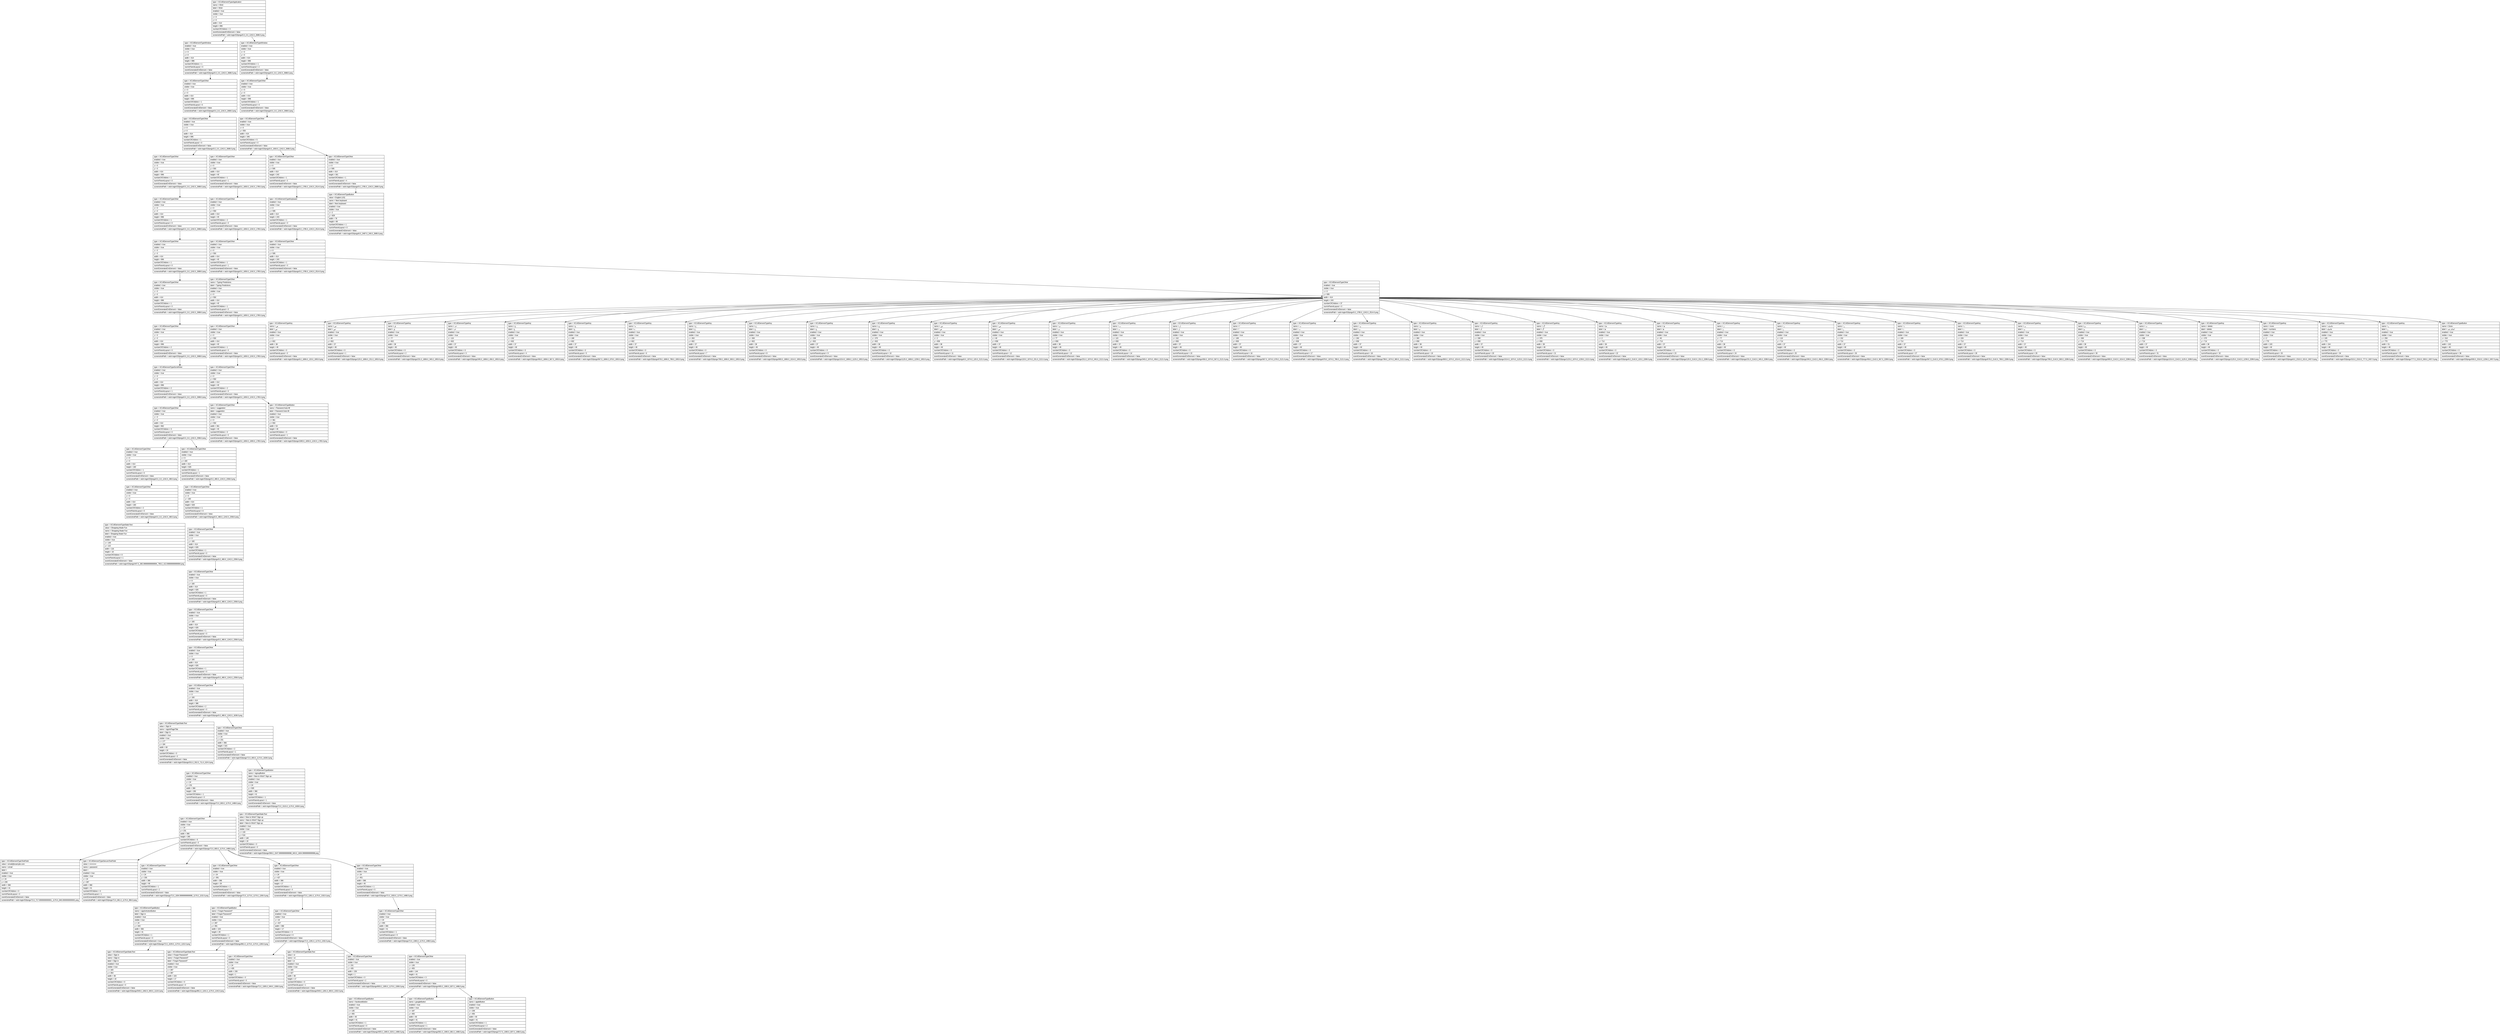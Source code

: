 digraph Layout {

	node [shape=record fontname=Arial];

	0	[label="{type = XCUIElementTypeApplication\l|name = Wish\l|label = Wish\l|enabled = true\l|visible = true\l|x = 0\l|y = 0\l|width = 414\l|height = 896\l|numberOfChildren = 3\l|eventGeneratedOnElement = false \l|screenshotPath = wish-login/S3/pngs/0.0_0.0_1242.0_2688.0.png\l}"]
	1	[label="{type = XCUIElementTypeWindow\l|enabled = true\l|visible = true\l|x = 0\l|y = 0\l|width = 414\l|height = 896\l|numberOfChildren = 1\l|numInParentLayout = 0\l|eventGeneratedOnElement = false \l|screenshotPath = wish-login/S3/pngs/0.0_0.0_1242.0_2688.0.png\l}"]
	2	[label="{type = XCUIElementTypeWindow\l|enabled = true\l|visible = true\l|x = 0\l|y = 0\l|width = 414\l|height = 896\l|numberOfChildren = 1\l|numInParentLayout = 2\l|eventGeneratedOnElement = false \l|screenshotPath = wish-login/S3/pngs/0.0_0.0_1242.0_2688.0.png\l}"]
	3	[label="{type = XCUIElementTypeOther\l|enabled = true\l|visible = true\l|x = 0\l|y = 0\l|width = 414\l|height = 896\l|numberOfChildren = 1\l|numInParentLayout = 0\l|eventGeneratedOnElement = false \l|screenshotPath = wish-login/S3/pngs/0.0_0.0_1242.0_2688.0.png\l}"]
	4	[label="{type = XCUIElementTypeOther\l|enabled = true\l|visible = true\l|x = 0\l|y = 0\l|width = 414\l|height = 896\l|numberOfChildren = 1\l|numInParentLayout = 0\l|eventGeneratedOnElement = false \l|screenshotPath = wish-login/S3/pngs/0.0_0.0_1242.0_2688.0.png\l}"]
	5	[label="{type = XCUIElementTypeOther\l|enabled = true\l|visible = true\l|x = 0\l|y = 0\l|width = 414\l|height = 896\l|numberOfChildren = 1\l|numInParentLayout = 0\l|eventGeneratedOnElement = false \l|screenshotPath = wish-login/S3/pngs/0.0_0.0_1242.0_2688.0.png\l}"]
	6	[label="{type = XCUIElementTypeOther\l|enabled = true\l|visible = true\l|x = 0\l|y = 550\l|width = 414\l|height = 346\l|numberOfChildren = 5\l|numInParentLayout = 0\l|eventGeneratedOnElement = false \l|screenshotPath = wish-login/S3/pngs/0.0_1650.0_1242.0_2688.0.png\l}"]
	7	[label="{type = XCUIElementTypeOther\l|enabled = true\l|visible = true\l|x = 0\l|y = 0\l|width = 414\l|height = 896\l|numberOfChildren = 1\l|numInParentLayout = 0\l|eventGeneratedOnElement = false \l|screenshotPath = wish-login/S3/pngs/0.0_0.0_1242.0_2688.0.png\l}"]
	8	[label="{type = XCUIElementTypeOther\l|enabled = true\l|visible = true\l|x = 0\l|y = 550\l|width = 414\l|height = 45\l|numberOfChildren = 1\l|numInParentLayout = 1\l|eventGeneratedOnElement = false \l|screenshotPath = wish-login/S3/pngs/0.0_1650.0_1242.0_1785.0.png\l}"]
	9	[label="{type = XCUIElementTypeOther\l|enabled = true\l|visible = true\l|x = 0\l|y = 595\l|width = 414\l|height = 243\l|numberOfChildren = 1\l|numInParentLayout = 3\l|eventGeneratedOnElement = false \l|screenshotPath = wish-login/S3/pngs/0.0_1785.0_1242.0_2514.0.png\l}"]
	10	[label="{type = XCUIElementTypeOther\l|enabled = true\l|visible = true\l|x = 0\l|y = 595\l|width = 414\l|height = 301\l|numberOfChildren = 1\l|numInParentLayout = 4\l|eventGeneratedOnElement = false \l|screenshotPath = wish-login/S3/pngs/0.0_1785.0_1242.0_2688.0.png\l}"]
	11	[label="{type = XCUIElementTypeOther\l|enabled = true\l|visible = true\l|x = 0\l|y = 0\l|width = 414\l|height = 896\l|numberOfChildren = 1\l|numInParentLayout = 0\l|eventGeneratedOnElement = false \l|screenshotPath = wish-login/S3/pngs/0.0_0.0_1242.0_2688.0.png\l}"]
	12	[label="{type = XCUIElementTypeOther\l|enabled = true\l|visible = true\l|x = 0\l|y = 550\l|width = 414\l|height = 45\l|numberOfChildren = 2\l|numInParentLayout = 0\l|eventGeneratedOnElement = false \l|screenshotPath = wish-login/S3/pngs/0.0_1650.0_1242.0_1785.0.png\l}"]
	13	[label="{type = XCUIElementTypeKeyboard\l|enabled = true\l|visible = true\l|x = 0\l|y = 595\l|width = 414\l|height = 243\l|numberOfChildren = 1\l|numInParentLayout = 0\l|eventGeneratedOnElement = false \l|screenshotPath = wish-login/S3/pngs/0.0_1785.0_1242.0_2514.0.png\l}"]
	14	[label="{type = XCUIElementTypeButton\l|value = English (US)\l|name = Next keyboard\l|label = Next keyboard\l|enabled = true\l|visible = true\l|x = 2\l|y = 829\l|width = 78\l|height = 66\l|numberOfChildren = 1\l|numInParentLayout = 0\l|eventGeneratedOnElement = false \l|screenshotPath = wish-login/S3/pngs/6.0_2487.0_240.0_2685.0.png\l}"]
	15	[label="{type = XCUIElementTypeOther\l|enabled = true\l|visible = true\l|x = 0\l|y = 0\l|width = 414\l|height = 896\l|numberOfChildren = 1\l|numInParentLayout = 0\l|eventGeneratedOnElement = false \l|screenshotPath = wish-login/S3/pngs/0.0_0.0_1242.0_2688.0.png\l}"]
	16	[label="{type = XCUIElementTypeOther\l|enabled = true\l|visible = true\l|x = 0\l|y = 550\l|width = 414\l|height = 45\l|numberOfChildren = 1\l|numInParentLayout = 1\l|eventGeneratedOnElement = false \l|screenshotPath = wish-login/S3/pngs/0.0_1650.0_1242.0_1785.0.png\l}"]
	17	[label="{type = XCUIElementTypeOther\l|enabled = true\l|visible = true\l|x = 0\l|y = 595\l|width = 414\l|height = 243\l|numberOfChildren = 1\l|numInParentLayout = 0\l|eventGeneratedOnElement = false \l|screenshotPath = wish-login/S3/pngs/0.0_1785.0_1242.0_2514.0.png\l}"]
	18	[label="{type = XCUIElementTypeOther\l|enabled = true\l|visible = true\l|x = 0\l|y = 0\l|width = 414\l|height = 896\l|numberOfChildren = 1\l|numInParentLayout = 0\l|eventGeneratedOnElement = false \l|screenshotPath = wish-login/S3/pngs/0.0_0.0_1242.0_2688.0.png\l}"]
	19	[label="{type = XCUIElementTypeOther\l|name = Typing Predictions\l|label = Typing Predictions\l|enabled = true\l|visible = true\l|x = 0\l|y = 550\l|width = 414\l|height = 45\l|numberOfChildren = 1\l|numInParentLayout = 0\l|eventGeneratedOnElement = false \l|screenshotPath = wish-login/S3/pngs/0.0_1650.0_1242.0_1785.0.png\l}"]
	20	[label="{type = XCUIElementTypeOther\l|enabled = true\l|visible = true\l|x = 0\l|y = 595\l|width = 414\l|height = 243\l|numberOfChildren = 37\l|numInParentLayout = 0\l|eventGeneratedOnElement = false \l|screenshotPath = wish-login/S3/pngs/0.0_1785.0_1242.0_2514.0.png\l}"]
	21	[label="{type = XCUIElementTypeOther\l|enabled = true\l|visible = true\l|x = 0\l|y = 0\l|width = 414\l|height = 896\l|numberOfChildren = 2\l|numInParentLayout = 0\l|eventGeneratedOnElement = false \l|screenshotPath = wish-login/S3/pngs/0.0_0.0_1242.0_2688.0.png\l}"]
	22	[label="{type = XCUIElementTypeOther\l|enabled = true\l|visible = true\l|x = 0\l|y = 550\l|width = 414\l|height = 45\l|numberOfChildren = 1\l|numInParentLayout = 0\l|eventGeneratedOnElement = false \l|screenshotPath = wish-login/S3/pngs/0.0_1650.0_1242.0_1785.0.png\l}"]
	23	[label="{type = XCUIElementTypeKey\l|name = ض\l|label = ض\l|enabled = true\l|visible = true\l|x = 2\l|y = 602\l|width = 38\l|height = 49\l|numberOfChildren = 0\l|numInParentLayout = 0\l|eventGeneratedOnElement = false \l|screenshotPath = wish-login/S3/pngs/6.0_1806.0_120.0_1953.0.png\l}"]
	24	[label="{type = XCUIElementTypeKey\l|name = ص\l|label = ص\l|enabled = true\l|visible = true\l|x = 40\l|y = 602\l|width = 37\l|height = 49\l|numberOfChildren = 0\l|numInParentLayout = 1\l|eventGeneratedOnElement = false \l|screenshotPath = wish-login/S3/pngs/120.0_1806.0_231.0_1953.0.png\l}"]
	25	[label="{type = XCUIElementTypeKey\l|name = ق\l|label = ق\l|enabled = true\l|visible = true\l|x = 77\l|y = 602\l|width = 38\l|height = 49\l|numberOfChildren = 0\l|numInParentLayout = 2\l|eventGeneratedOnElement = false \l|screenshotPath = wish-login/S3/pngs/231.0_1806.0_345.0_1953.0.png\l}"]
	26	[label="{type = XCUIElementTypeKey\l|name = ف\l|label = ف\l|enabled = true\l|visible = true\l|x = 115\l|y = 602\l|width = 37\l|height = 49\l|numberOfChildren = 0\l|numInParentLayout = 3\l|eventGeneratedOnElement = false \l|screenshotPath = wish-login/S3/pngs/345.0_1806.0_456.0_1953.0.png\l}"]
	27	[label="{type = XCUIElementTypeKey\l|name = غ\l|label = غ\l|enabled = true\l|visible = true\l|x = 152\l|y = 602\l|width = 37\l|height = 49\l|numberOfChildren = 0\l|numInParentLayout = 4\l|eventGeneratedOnElement = false \l|screenshotPath = wish-login/S3/pngs/456.0_1806.0_567.0_1953.0.png\l}"]
	28	[label="{type = XCUIElementTypeKey\l|name = ع\l|label = ع\l|enabled = true\l|visible = true\l|x = 189\l|y = 602\l|width = 37\l|height = 49\l|numberOfChildren = 0\l|numInParentLayout = 5\l|eventGeneratedOnElement = false \l|screenshotPath = wish-login/S3/pngs/567.0_1806.0_678.0_1953.0.png\l}"]
	29	[label="{type = XCUIElementTypeKey\l|name = ه\l|label = ه\l|enabled = true\l|visible = true\l|x = 226\l|y = 602\l|width = 37\l|height = 49\l|numberOfChildren = 0\l|numInParentLayout = 6\l|eventGeneratedOnElement = false \l|screenshotPath = wish-login/S3/pngs/678.0_1806.0_789.0_1953.0.png\l}"]
	30	[label="{type = XCUIElementTypeKey\l|name = خ\l|label = خ\l|enabled = true\l|visible = true\l|x = 263\l|y = 602\l|width = 37\l|height = 49\l|numberOfChildren = 0\l|numInParentLayout = 7\l|eventGeneratedOnElement = false \l|screenshotPath = wish-login/S3/pngs/789.0_1806.0_900.0_1953.0.png\l}"]
	31	[label="{type = XCUIElementTypeKey\l|name = ح\l|label = ح\l|enabled = true\l|visible = true\l|x = 300\l|y = 602\l|width = 38\l|height = 49\l|numberOfChildren = 0\l|numInParentLayout = 8\l|eventGeneratedOnElement = false \l|screenshotPath = wish-login/S3/pngs/900.0_1806.0_1014.0_1953.0.png\l}"]
	32	[label="{type = XCUIElementTypeKey\l|name = ج\l|label = ج\l|enabled = true\l|visible = true\l|x = 338\l|y = 602\l|width = 37\l|height = 49\l|numberOfChildren = 0\l|numInParentLayout = 9\l|eventGeneratedOnElement = false \l|screenshotPath = wish-login/S3/pngs/1014.0_1806.0_1125.0_1953.0.png\l}"]
	33	[label="{type = XCUIElementTypeKey\l|name = چ\l|label = چ\l|enabled = true\l|visible = true\l|x = 375\l|y = 602\l|width = 38\l|height = 49\l|numberOfChildren = 0\l|numInParentLayout = 10\l|eventGeneratedOnElement = false \l|screenshotPath = wish-login/S3/pngs/1125.0_1806.0_1239.0_1953.0.png\l}"]
	34	[label="{type = XCUIElementTypeKey\l|name = ش\l|label = ش\l|enabled = true\l|visible = true\l|x = 2\l|y = 658\l|width = 38\l|height = 49\l|numberOfChildren = 0\l|numInParentLayout = 11\l|eventGeneratedOnElement = false \l|screenshotPath = wish-login/S3/pngs/6.0_1974.0_120.0_2121.0.png\l}"]
	35	[label="{type = XCUIElementTypeKey\l|name = س\l|label = س\l|enabled = true\l|visible = true\l|x = 40\l|y = 658\l|width = 37\l|height = 49\l|numberOfChildren = 0\l|numInParentLayout = 12\l|eventGeneratedOnElement = false \l|screenshotPath = wish-login/S3/pngs/120.0_1974.0_231.0_2121.0.png\l}"]
	36	[label="{type = XCUIElementTypeKey\l|name = ی\l|label = ی\l|enabled = true\l|visible = true\l|x = 77\l|y = 658\l|width = 38\l|height = 49\l|numberOfChildren = 0\l|numInParentLayout = 13\l|eventGeneratedOnElement = false \l|screenshotPath = wish-login/S3/pngs/231.0_1974.0_345.0_2121.0.png\l}"]
	37	[label="{type = XCUIElementTypeKey\l|name = ب\l|label = ب\l|enabled = true\l|visible = true\l|x = 115\l|y = 658\l|width = 37\l|height = 49\l|numberOfChildren = 0\l|numInParentLayout = 14\l|eventGeneratedOnElement = false \l|screenshotPath = wish-login/S3/pngs/345.0_1974.0_456.0_2121.0.png\l}"]
	38	[label="{type = XCUIElementTypeKey\l|name = ل\l|label = ل\l|enabled = true\l|visible = true\l|x = 152\l|y = 658\l|width = 37\l|height = 49\l|numberOfChildren = 0\l|numInParentLayout = 15\l|eventGeneratedOnElement = false \l|screenshotPath = wish-login/S3/pngs/456.0_1974.0_567.0_2121.0.png\l}"]
	39	[label="{type = XCUIElementTypeKey\l|name = ا\l|label = ا\l|enabled = true\l|visible = true\l|x = 189\l|y = 658\l|width = 37\l|height = 49\l|numberOfChildren = 0\l|numInParentLayout = 16\l|eventGeneratedOnElement = false \l|screenshotPath = wish-login/S3/pngs/567.0_1974.0_678.0_2121.0.png\l}"]
	40	[label="{type = XCUIElementTypeKey\l|name = ت\l|label = ت\l|enabled = true\l|visible = true\l|x = 226\l|y = 658\l|width = 37\l|height = 49\l|numberOfChildren = 0\l|numInParentLayout = 17\l|eventGeneratedOnElement = false \l|screenshotPath = wish-login/S3/pngs/678.0_1974.0_789.0_2121.0.png\l}"]
	41	[label="{type = XCUIElementTypeKey\l|name = ن\l|label = ن\l|enabled = true\l|visible = true\l|x = 263\l|y = 658\l|width = 37\l|height = 49\l|numberOfChildren = 0\l|numInParentLayout = 18\l|eventGeneratedOnElement = false \l|screenshotPath = wish-login/S3/pngs/789.0_1974.0_900.0_2121.0.png\l}"]
	42	[label="{type = XCUIElementTypeKey\l|name = م\l|label = م\l|enabled = true\l|visible = true\l|x = 300\l|y = 658\l|width = 38\l|height = 49\l|numberOfChildren = 0\l|numInParentLayout = 19\l|eventGeneratedOnElement = false \l|screenshotPath = wish-login/S3/pngs/900.0_1974.0_1014.0_2121.0.png\l}"]
	43	[label="{type = XCUIElementTypeKey\l|name = ک\l|label = ک\l|enabled = true\l|visible = true\l|x = 338\l|y = 658\l|width = 37\l|height = 49\l|numberOfChildren = 0\l|numInParentLayout = 20\l|eventGeneratedOnElement = false \l|screenshotPath = wish-login/S3/pngs/1014.0_1974.0_1125.0_2121.0.png\l}"]
	44	[label="{type = XCUIElementTypeKey\l|name = گ\l|label = گ\l|enabled = true\l|visible = true\l|x = 375\l|y = 658\l|width = 38\l|height = 49\l|numberOfChildren = 0\l|numInParentLayout = 21\l|eventGeneratedOnElement = false \l|screenshotPath = wish-login/S3/pngs/1125.0_1974.0_1239.0_2121.0.png\l}"]
	45	[label="{type = XCUIElementTypeKey\l|name = ظ\l|label = ظ\l|enabled = true\l|visible = true\l|x = 2\l|y = 714\l|width = 38\l|height = 49\l|numberOfChildren = 0\l|numInParentLayout = 22\l|eventGeneratedOnElement = false \l|screenshotPath = wish-login/S3/pngs/6.0_2142.0_120.0_2289.0.png\l}"]
	46	[label="{type = XCUIElementTypeKey\l|name = ط\l|label = ط\l|enabled = true\l|visible = true\l|x = 40\l|y = 714\l|width = 37\l|height = 49\l|numberOfChildren = 0\l|numInParentLayout = 23\l|eventGeneratedOnElement = false \l|screenshotPath = wish-login/S3/pngs/120.0_2142.0_231.0_2289.0.png\l}"]
	47	[label="{type = XCUIElementTypeKey\l|name = ژ\l|label = ژ\l|enabled = true\l|visible = true\l|x = 77\l|y = 714\l|width = 38\l|height = 49\l|numberOfChildren = 0\l|numInParentLayout = 24\l|eventGeneratedOnElement = false \l|screenshotPath = wish-login/S3/pngs/231.0_2142.0_345.0_2289.0.png\l}"]
	48	[label="{type = XCUIElementTypeKey\l|name = ز\l|label = ز\l|enabled = true\l|visible = true\l|x = 115\l|y = 714\l|width = 37\l|height = 49\l|numberOfChildren = 0\l|numInParentLayout = 25\l|eventGeneratedOnElement = false \l|screenshotPath = wish-login/S3/pngs/345.0_2142.0_456.0_2289.0.png\l}"]
	49	[label="{type = XCUIElementTypeKey\l|name = ر\l|label = ر\l|enabled = true\l|visible = true\l|x = 152\l|y = 714\l|width = 37\l|height = 49\l|numberOfChildren = 0\l|numInParentLayout = 26\l|eventGeneratedOnElement = false \l|screenshotPath = wish-login/S3/pngs/456.0_2142.0_567.0_2289.0.png\l}"]
	50	[label="{type = XCUIElementTypeKey\l|name = ذ\l|label = ذ\l|enabled = true\l|visible = true\l|x = 189\l|y = 714\l|width = 37\l|height = 49\l|numberOfChildren = 0\l|numInParentLayout = 27\l|eventGeneratedOnElement = false \l|screenshotPath = wish-login/S3/pngs/567.0_2142.0_678.0_2289.0.png\l}"]
	51	[label="{type = XCUIElementTypeKey\l|name = د\l|label = د\l|enabled = true\l|visible = true\l|x = 226\l|y = 714\l|width = 37\l|height = 49\l|numberOfChildren = 0\l|numInParentLayout = 28\l|eventGeneratedOnElement = false \l|screenshotPath = wish-login/S3/pngs/678.0_2142.0_789.0_2289.0.png\l}"]
	52	[label="{type = XCUIElementTypeKey\l|name = پ\l|label = پ\l|enabled = true\l|visible = true\l|x = 263\l|y = 714\l|width = 37\l|height = 49\l|numberOfChildren = 0\l|numInParentLayout = 29\l|eventGeneratedOnElement = false \l|screenshotPath = wish-login/S3/pngs/789.0_2142.0_900.0_2289.0.png\l}"]
	53	[label="{type = XCUIElementTypeKey\l|name = و\l|label = و\l|enabled = true\l|visible = true\l|x = 300\l|y = 714\l|width = 38\l|height = 49\l|numberOfChildren = 0\l|numInParentLayout = 30\l|eventGeneratedOnElement = false \l|screenshotPath = wish-login/S3/pngs/900.0_2142.0_1014.0_2289.0.png\l}"]
	54	[label="{type = XCUIElementTypeKey\l|name = ث\l|label = ث\l|enabled = true\l|visible = true\l|x = 338\l|y = 714\l|width = 37\l|height = 49\l|numberOfChildren = 0\l|numInParentLayout = 31\l|eventGeneratedOnElement = false \l|screenshotPath = wish-login/S3/pngs/1014.0_2142.0_1125.0_2289.0.png\l}"]
	55	[label="{type = XCUIElementTypeKey\l|name = delete\l|label = delete\l|enabled = true\l|visible = true\l|x = 375\l|y = 714\l|width = 38\l|height = 49\l|numberOfChildren = 0\l|numInParentLayout = 32\l|eventGeneratedOnElement = false \l|screenshotPath = wish-login/S3/pngs/1125.0_2142.0_1239.0_2289.0.png\l}"]
	56	[label="{type = XCUIElementTypeKey\l|name = more\l|label = numbers\l|enabled = true\l|visible = true\l|x = 2\l|y = 770\l|width = 103\l|height = 49\l|numberOfChildren = 0\l|numInParentLayout = 33\l|eventGeneratedOnElement = false \l|screenshotPath = wish-login/S3/pngs/6.0_2310.0_315.0_2457.0.png\l}"]
	57	[label="{type = XCUIElementTypeKey\l|name = فاصله\l|label = فاصله\l|enabled = true\l|visible = true\l|x = 105\l|y = 770\l|width = 154\l|height = 49\l|numberOfChildren = 0\l|numInParentLayout = 34\l|eventGeneratedOnElement = false \l|screenshotPath = wish-login/S3/pngs/315.0_2310.0_777.0_2457.0.png\l}"]
	58	[label="{type = XCUIElementTypeKey\l|name = ␣\l|label = ␣\l|enabled = true\l|visible = true\l|x = 259\l|y = 770\l|width = 51\l|height = 49\l|numberOfChildren = 0\l|numInParentLayout = 35\l|eventGeneratedOnElement = false \l|screenshotPath = wish-login/S3/pngs/777.0_2310.0_930.0_2457.0.png\l}"]
	59	[label="{type = XCUIElementTypeButton\l|name = Done\l|label = انجام شد\l|enabled = true\l|visible = true\l|x = 310\l|y = 770\l|width = 102\l|height = 49\l|numberOfChildren = 0\l|numInParentLayout = 36\l|eventGeneratedOnElement = false \l|screenshotPath = wish-login/S3/pngs/930.0_2310.0_1236.0_2457.0.png\l}"]
	60	[label="{type = XCUIElementTypeScrollView\l|enabled = true\l|visible = true\l|x = 0\l|y = 0\l|width = 414\l|height = 896\l|numberOfChildren = 2\l|numInParentLayout = 1\l|eventGeneratedOnElement = false \l|screenshotPath = wish-login/S3/pngs/0.0_0.0_1242.0_2688.0.png\l}"]
	61	[label="{type = XCUIElementTypeOther\l|enabled = true\l|visible = true\l|x = 0\l|y = 550\l|width = 414\l|height = 45\l|numberOfChildren = 2\l|numInParentLayout = 0\l|eventGeneratedOnElement = false \l|screenshotPath = wish-login/S3/pngs/0.0_1650.0_1242.0_1785.0.png\l}"]
	62	[label="{type = XCUIElementTypeOther\l|enabled = true\l|visible = true\l|x = 0\l|y = 0\l|width = 414\l|height = 862\l|numberOfChildren = 3\l|numInParentLayout = 0\l|eventGeneratedOnElement = false \l|screenshotPath = wish-login/S3/pngs/0.0_0.0_1242.0_2586.0.png\l}"]
	63	[label="{type = XCUIElementTypeOther\l|name = suggestion\l|label = suggestion\l|enabled = true\l|visible = true\l|x = 0\l|y = 550\l|width = 361\l|height = 45\l|numberOfChildren = 0\l|numInParentLayout = 0\l|eventGeneratedOnElement = false \l|screenshotPath = wish-login/S3/pngs/0.0_1650.0_1083.0_1785.0.png\l}"]
	64	[label="{type = XCUIElementTypeButton\l|name = Password Auto-fill\l|label = Password Auto-fill\l|enabled = true\l|visible = true\l|x = 361\l|y = 550\l|width = 53\l|height = 45\l|numberOfChildren = 0\l|numInParentLayout = 1\l|eventGeneratedOnElement = false \l|screenshotPath = wish-login/S3/pngs/1083.0_1650.0_1242.0_1785.0.png\l}"]
	65	[label="{type = XCUIElementTypeOther\l|enabled = true\l|visible = true\l|x = 0\l|y = 0\l|width = 414\l|height = 160\l|numberOfChildren = 1\l|numInParentLayout = 0\l|eventGeneratedOnElement = false \l|screenshotPath = wish-login/S3/pngs/0.0_0.0_1242.0_480.0.png\l}"]
	66	[label="{type = XCUIElementTypeOther\l|enabled = true\l|visible = true\l|x = 0\l|y = 160\l|width = 414\l|height = 626\l|numberOfChildren = 1\l|numInParentLayout = 1\l|eventGeneratedOnElement = false \l|screenshotPath = wish-login/S3/pngs/0.0_480.0_1242.0_2358.0.png\l}"]
	67	[label="{type = XCUIElementTypeOther\l|enabled = true\l|visible = true\l|x = 0\l|y = 0\l|width = 414\l|height = 160\l|numberOfChildren = 2\l|numInParentLayout = 0\l|eventGeneratedOnElement = false \l|screenshotPath = wish-login/S3/pngs/0.0_0.0_1242.0_480.0.png\l}"]
	68	[label="{type = XCUIElementTypeOther\l|enabled = true\l|visible = true\l|x = 0\l|y = 160\l|width = 414\l|height = 626\l|numberOfChildren = 1\l|numInParentLayout = 0\l|eventGeneratedOnElement = false \l|screenshotPath = wish-login/S3/pngs/0.0_480.0_1242.0_2358.0.png\l}"]
	69	[label="{type = XCUIElementTypeStaticText\l|value = Shopping Made Fun\l|name = Shopping Made Fun\l|label = Shopping Made Fun\l|enabled = true\l|visible = true\l|x = 149\l|y = 122\l|width = 116\l|height = 16\l|numberOfChildren = 0\l|numInParentLayout = 1\l|eventGeneratedOnElement = false \l|screenshotPath = wish-login/S3/pngs/447.0_365.99999999999994_795.0_413.99999999999994.png\l}"]
	70	[label="{type = XCUIElementTypeOther\l|enabled = true\l|visible = true\l|x = 0\l|y = 160\l|width = 414\l|height = 626\l|numberOfChildren = 1\l|numInParentLayout = 0\l|eventGeneratedOnElement = false \l|screenshotPath = wish-login/S3/pngs/0.0_480.0_1242.0_2358.0.png\l}"]
	71	[label="{type = XCUIElementTypeOther\l|enabled = true\l|visible = true\l|x = 0\l|y = 160\l|width = 414\l|height = 626\l|numberOfChildren = 1\l|numInParentLayout = 0\l|eventGeneratedOnElement = false \l|screenshotPath = wish-login/S3/pngs/0.0_480.0_1242.0_2358.0.png\l}"]
	72	[label="{type = XCUIElementTypeOther\l|enabled = true\l|visible = true\l|x = 0\l|y = 160\l|width = 414\l|height = 626\l|numberOfChildren = 1\l|numInParentLayout = 0\l|eventGeneratedOnElement = false \l|screenshotPath = wish-login/S3/pngs/0.0_480.0_1242.0_2358.0.png\l}"]
	73	[label="{type = XCUIElementTypeOther\l|enabled = true\l|visible = true\l|x = 0\l|y = 160\l|width = 414\l|height = 626\l|numberOfChildren = 1\l|numInParentLayout = 0\l|eventGeneratedOnElement = false \l|screenshotPath = wish-login/S3/pngs/0.0_480.0_1242.0_2358.0.png\l}"]
	74	[label="{type = XCUIElementTypeOther\l|enabled = true\l|visible = true\l|x = 0\l|y = 160\l|width = 414\l|height = 386\l|numberOfChildren = 2\l|numInParentLayout = 0\l|eventGeneratedOnElement = false \l|screenshotPath = wish-login/S3/pngs/0.0_480.0_1242.0_1638.0.png\l}"]
	75	[label="{type = XCUIElementTypeStaticText\l|value = Sign In\l|name = signInPageTitle\l|label = Sign In\l|enabled = true\l|visible = true\l|x = 177\l|y = 184\l|width = 60\l|height = 24\l|numberOfChildren = 0\l|numInParentLayout = 0\l|eventGeneratedOnElement = false \l|screenshotPath = wish-login/S3/pngs/531.0_552.0_711.0_624.0.png\l}"]
	76	[label="{type = XCUIElementTypeOther\l|enabled = true\l|visible = true\l|x = 24\l|y = 231\l|width = 366\l|height = 315\l|numberOfChildren = 2\l|numInParentLayout = 1\l|eventGeneratedOnElement = false \l|screenshotPath = wish-login/S3/pngs/72.0_693.0_1170.0_1638.0.png\l}"]
	77	[label="{type = XCUIElementTypeOther\l|enabled = true\l|visible = true\l|x = 24\l|y = 231\l|width = 366\l|height = 265\l|numberOfChildren = 1\l|numInParentLayout = 0\l|eventGeneratedOnElement = false \l|screenshotPath = wish-login/S3/pngs/72.0_693.0_1170.0_1488.0.png\l}"]
	78	[label="{type = XCUIElementTypeButton\l|name = signupButton\l|label = New to Wish? Sign up\l|enabled = true\l|visible = true\l|x = 24\l|y = 505\l|width = 366\l|height = 41\l|numberOfChildren = 1\l|numInParentLayout = 1\l|eventGeneratedOnElement = false \l|screenshotPath = wish-login/S3/pngs/72.0_1515.0_1170.0_1638.0.png\l}"]
	79	[label="{type = XCUIElementTypeOther\l|enabled = true\l|visible = true\l|x = 24\l|y = 231\l|width = 366\l|height = 265\l|numberOfChildren = 6\l|numInParentLayout = 0\l|eventGeneratedOnElement = false \l|screenshotPath = wish-login/S3/pngs/72.0_693.0_1170.0_1488.0.png\l}"]
	80	[label="{type = XCUIElementTypeStaticText\l|value = New to Wish? Sign up\l|name = New to Wish? Sign up\l|label = New to Wish? Sign up\l|enabled = true\l|visible = true\l|x = 133\l|y = 516\l|width = 148\l|height = 19\l|numberOfChildren = 0\l|numInParentLayout = 0\l|eventGeneratedOnElement = false \l|screenshotPath = wish-login/S3/pngs/399.0_1547.9999999999998_843.0_1604.9999999999998.png\l}"]
	81	[label="{type = XCUIElementTypeTextField\l|value = email@example.com\l|name = email\l|label = \l|enabled = true\l|visible = true\l|x = 24\l|y = 239\l|width = 366\l|height = 41\l|numberOfChildren = 0\l|numInParentLayout = 0\l|eventGeneratedOnElement = false \l|screenshotPath = wish-login/S3/pngs/72.0_717.0000000000001_1170.0_840.0000000000001.png\l}"]
	82	[label="{type = XCUIElementTypeSecureTextField\l|value = ••••••••••\l|name = password\l|label = \l|enabled = true\l|visible = true\l|x = 24\l|y = 287\l|width = 366\l|height = 41\l|numberOfChildren = 0\l|numInParentLayout = 1\l|eventGeneratedOnElement = false \l|screenshotPath = wish-login/S3/pngs/72.0_861.0_1170.0_984.0.png\l}"]
	83	[label="{type = XCUIElementTypeOther\l|enabled = true\l|visible = true\l|x = 24\l|y = 335\l|width = 366\l|height = 49\l|numberOfChildren = 1\l|numInParentLayout = 2\l|eventGeneratedOnElement = false \l|screenshotPath = wish-login/S3/pngs/72.0_1004.9999999999999_1170.0_1152.0.png\l}"]
	84	[label="{type = XCUIElementTypeOther\l|enabled = true\l|visible = true\l|x = 24\l|y = 391\l|width = 366\l|height = 29\l|numberOfChildren = 1\l|numInParentLayout = 3\l|eventGeneratedOnElement = false \l|screenshotPath = wish-login/S3/pngs/72.0_1173.0_1170.0_1260.0.png\l}"]
	85	[label="{type = XCUIElementTypeOther\l|enabled = true\l|visible = true\l|x = 24\l|y = 427\l|width = 366\l|height = 17\l|numberOfChildren = 1\l|numInParentLayout = 4\l|eventGeneratedOnElement = false \l|screenshotPath = wish-login/S3/pngs/72.0_1281.0_1170.0_1332.0.png\l}"]
	86	[label="{type = XCUIElementTypeOther\l|enabled = true\l|visible = true\l|x = 24\l|y = 451\l|width = 366\l|height = 45\l|numberOfChildren = 1\l|numInParentLayout = 5\l|eventGeneratedOnElement = false \l|screenshotPath = wish-login/S3/pngs/72.0_1353.0_1170.0_1488.0.png\l}"]
	87	[label="{type = XCUIElementTypeButton\l|name = signInActionButton\l|label = Sign in\l|enabled = true\l|visible = true\l|x = 24\l|y = 343\l|width = 366\l|height = 41\l|numberOfChildren = 1\l|numInParentLayout = 0\l|eventGeneratedOnElement = true \l|screenshotPath = wish-login/S3/pngs/72.0_1029.0_1170.0_1152.0.png\l}"]
	88	[label="{type = XCUIElementTypeButton\l|name = Forgot Password?\l|label = Forgot Password?\l|enabled = true\l|visible = true\l|x = 287\l|y = 391\l|width = 103\l|height = 29\l|numberOfChildren = 1\l|numInParentLayout = 0\l|eventGeneratedOnElement = false \l|screenshotPath = wish-login/S3/pngs/861.0_1173.0_1170.0_1260.0.png\l}"]
	89	[label="{type = XCUIElementTypeOther\l|enabled = true\l|visible = true\l|x = 24\l|y = 427\l|width = 366\l|height = 17\l|numberOfChildren = 3\l|numInParentLayout = 0\l|eventGeneratedOnElement = false \l|screenshotPath = wish-login/S3/pngs/72.0_1281.0_1170.0_1332.0.png\l}"]
	90	[label="{type = XCUIElementTypeOther\l|enabled = true\l|visible = true\l|x = 24\l|y = 455\l|width = 366\l|height = 41\l|numberOfChildren = 1\l|numInParentLayout = 0\l|eventGeneratedOnElement = false \l|screenshotPath = wish-login/S3/pngs/72.0_1365.0_1170.0_1488.0.png\l}"]
	91	[label="{type = XCUIElementTypeStaticText\l|value = Sign in\l|name = Sign in\l|label = Sign in\l|enabled = true\l|visible = true\l|x = 183\l|y = 354\l|width = 48\l|height = 19\l|numberOfChildren = 0\l|numInParentLayout = 0\l|eventGeneratedOnElement = false \l|screenshotPath = wish-login/S3/pngs/549.0_1062.0_693.0_1119.0.png\l}"]
	92	[label="{type = XCUIElementTypeStaticText\l|value = Forgot Password?\l|name = Forgot Password?\l|label = Forgot Password?\l|enabled = true\l|visible = true\l|x = 287\l|y = 397\l|width = 103\l|height = 17\l|numberOfChildren = 0\l|numInParentLayout = 0\l|eventGeneratedOnElement = false \l|screenshotPath = wish-login/S3/pngs/861.0_1191.0_1170.0_1242.0.png\l}"]
	93	[label="{type = XCUIElementTypeOther\l|enabled = true\l|visible = true\l|x = 24\l|y = 435\l|width = 159\l|height = 1\l|numberOfChildren = 0\l|numInParentLayout = 0\l|eventGeneratedOnElement = false \l|screenshotPath = wish-login/S3/pngs/72.0_1305.0_549.0_1308.0.png\l}"]
	94	[label="{type = XCUIElementTypeStaticText\l|value = or\l|name = or\l|label = or\l|enabled = true\l|visible = true\l|x = 183\l|y = 427\l|width = 48\l|height = 17\l|numberOfChildren = 0\l|numInParentLayout = 1\l|eventGeneratedOnElement = false \l|screenshotPath = wish-login/S3/pngs/549.0_1281.0_693.0_1332.0.png\l}"]
	95	[label="{type = XCUIElementTypeOther\l|enabled = true\l|visible = true\l|x = 231\l|y = 435\l|width = 159\l|height = 1\l|numberOfChildren = 0\l|numInParentLayout = 2\l|eventGeneratedOnElement = false \l|screenshotPath = wish-login/S3/pngs/693.0_1305.0_1170.0_1308.0.png\l}"]
	96	[label="{type = XCUIElementTypeOther\l|enabled = true\l|visible = true\l|x = 135\l|y = 455\l|width = 144\l|height = 41\l|numberOfChildren = 3\l|numInParentLayout = 0\l|eventGeneratedOnElement = false \l|screenshotPath = wish-login/S3/pngs/405.0_1365.0_837.0_1488.0.png\l}"]
	97	[label="{type = XCUIElementTypeButton\l|name = facebookButton\l|enabled = true\l|visible = true\l|x = 135\l|y = 455\l|width = 40\l|height = 41\l|numberOfChildren = 1\l|numInParentLayout = 0\l|eventGeneratedOnElement = false \l|screenshotPath = wish-login/S3/pngs/405.0_1365.0_525.0_1488.0.png\l}"]
	98	[label="{type = XCUIElementTypeButton\l|name = googleButton\l|enabled = true\l|visible = true\l|x = 187\l|y = 455\l|width = 40\l|height = 41\l|numberOfChildren = 1\l|numInParentLayout = 1\l|eventGeneratedOnElement = false \l|screenshotPath = wish-login/S3/pngs/561.0_1365.0_681.0_1488.0.png\l}"]
	99	[label="{type = XCUIElementTypeButton\l|name = appleButton\l|enabled = true\l|visible = true\l|x = 239\l|y = 455\l|width = 40\l|height = 41\l|numberOfChildren = 1\l|numInParentLayout = 2\l|eventGeneratedOnElement = false \l|screenshotPath = wish-login/S3/pngs/717.0_1365.0_837.0_1488.0.png\l}"]


	0 -> 1
	0 -> 2
	1 -> 3
	2 -> 4
	3 -> 5
	4 -> 6
	5 -> 7
	6 -> 8
	6 -> 9
	6 -> 10
	7 -> 11
	8 -> 12
	9 -> 13
	10 -> 14
	11 -> 15
	12 -> 16
	13 -> 17
	15 -> 18
	16 -> 19
	17 -> 20
	18 -> 21
	19 -> 22
	20 -> 23
	20 -> 24
	20 -> 25
	20 -> 26
	20 -> 27
	20 -> 28
	20 -> 29
	20 -> 30
	20 -> 31
	20 -> 32
	20 -> 33
	20 -> 34
	20 -> 35
	20 -> 36
	20 -> 37
	20 -> 38
	20 -> 39
	20 -> 40
	20 -> 41
	20 -> 42
	20 -> 43
	20 -> 44
	20 -> 45
	20 -> 46
	20 -> 47
	20 -> 48
	20 -> 49
	20 -> 50
	20 -> 51
	20 -> 52
	20 -> 53
	20 -> 54
	20 -> 55
	20 -> 56
	20 -> 57
	20 -> 58
	20 -> 59
	21 -> 60
	22 -> 61
	60 -> 62
	61 -> 63
	61 -> 64
	62 -> 65
	62 -> 66
	65 -> 67
	66 -> 68
	67 -> 69
	68 -> 70
	70 -> 71
	71 -> 72
	72 -> 73
	73 -> 74
	74 -> 75
	74 -> 76
	76 -> 77
	76 -> 78
	77 -> 79
	78 -> 80
	79 -> 81
	79 -> 82
	79 -> 83
	79 -> 84
	79 -> 85
	79 -> 86
	83 -> 87
	84 -> 88
	85 -> 89
	86 -> 90
	87 -> 91
	88 -> 92
	89 -> 93
	89 -> 94
	89 -> 95
	90 -> 96
	96 -> 97
	96 -> 98
	96 -> 99


}